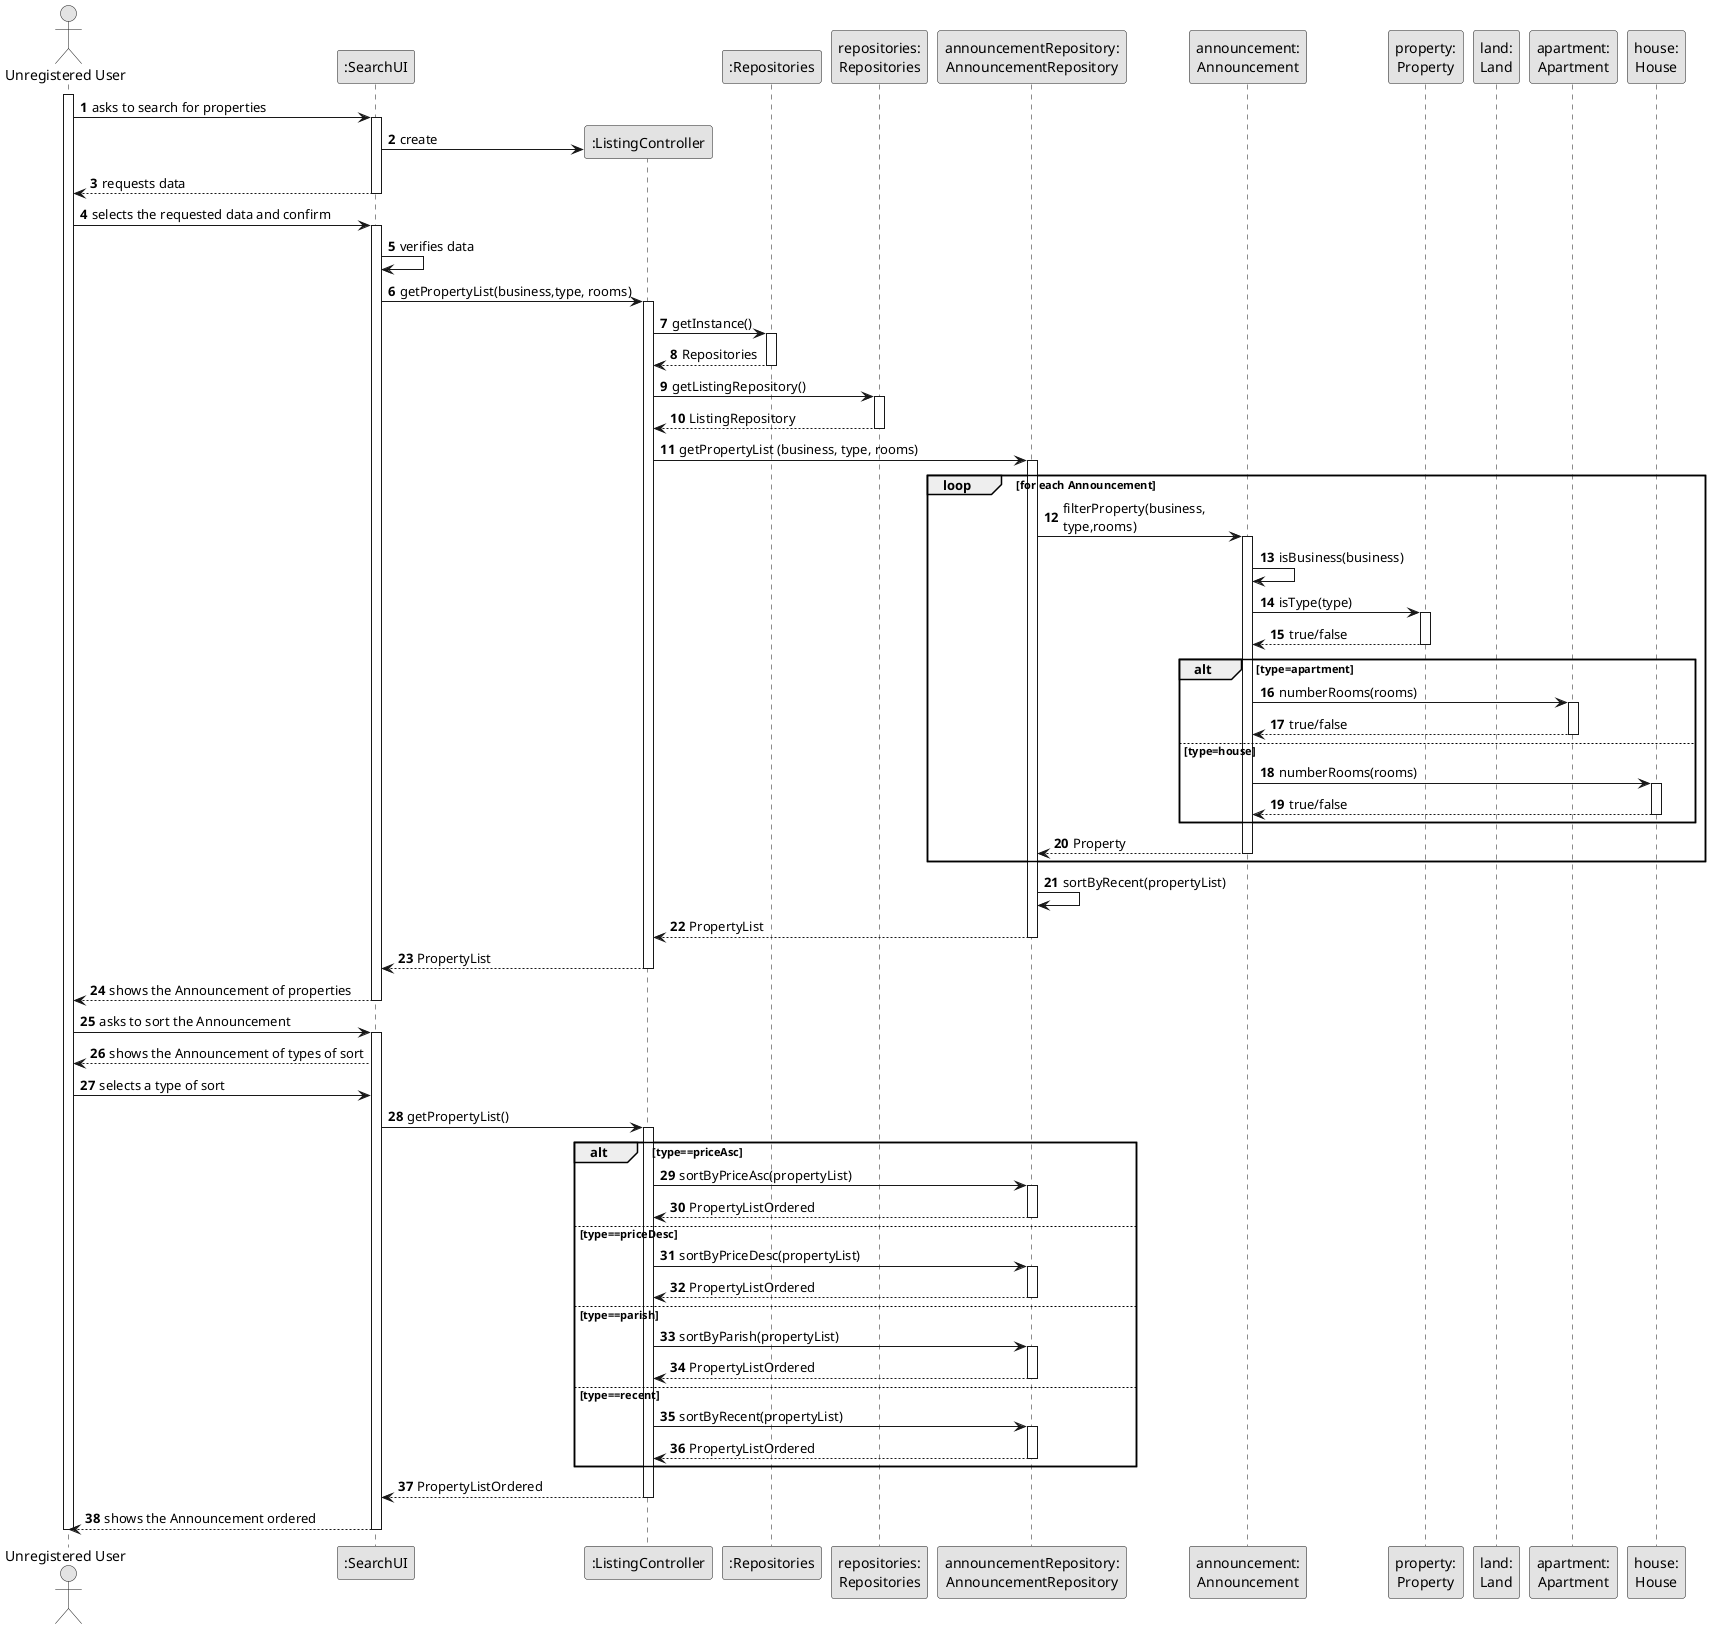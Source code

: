 @startuml
skinparam monochrome true
skinparam packageStyle rectangle
skinparam shadowing false

autonumber

'hide footbox
actor "Unregistered User" as UU
participant ":SearchUI" as UI
participant ":ListingController" as CTRL
participant ":Repositories" as REPO
participant "repositories:\nRepositories" as rep

participant "announcementRepository:\nAnnouncementRepository" as AnnouncementRepo
participant "announcement:\nAnnouncement" as Announcement
participant "property:\nProperty" as prop

participant "property:\nProperty" as prop

participant "land:\nLand" as land
participant "apartment:\nApartment" as apart
participant "house:\nHouse" as house




activate UU

        UU -> UI : asks to search for properties

        activate UI

              UI -> CTRL**:create
'            UI --> UU : requests data (reference, description,  informal \n description, technical description, duration, cost)
            'create CTRL

        UI --> UU : requests data
    deactivate UI

    UU -> UI : selects the requested data and confirm

    activate UI
        UI -> UI : verifies data
        UI -> CTRL : getPropertyList(business,type, rooms)
        activate CTRL

            CTRL -> REPO: getInstance()
                        activate REPO

            REPO --> CTRL : Repositories
            deactivate REPO

            CTRL -> rep: getListingRepository()
                        activate rep

            rep --> CTRL : ListingRepository
            deactivate rep

            CTRL -> AnnouncementRepo: getPropertyList (business, type, rooms)
            activate AnnouncementRepo

                loop for each Announcement
                     'ListRepo -> ListRepo: filterBy(business,type,rooms)
                     AnnouncementRepo -> Announcement: filterProperty(business,\ntype,rooms)

                     activate Announcement




                         Announcement -> Announcement : isBusiness(business)





                        Announcement -> prop : isType(type)


                        activate prop

                        prop --> Announcement : true/false

                        deactivate

                        alt type=apartment

                            Announcement -> apart : numberRooms(rooms)
                            activate apart

                            apart --> Announcement : true/false

                            deactivate apart
                            else type=house
                                Announcement -> house : numberRooms(rooms)
                                activate house

                                house --> Announcement : true/false

                                deactivate house
                        end

                     Announcement --> AnnouncementRepo : Property
                     deactivate Announcement
                end

                AnnouncementRepo -> AnnouncementRepo: sortByRecent(propertyList)



            AnnouncementRepo --> CTRL : PropertyList
            deactivate AnnouncementRepo


        CTRL --> UI : PropertyList
        deactivate CTRL

        UI --> UU : shows the Announcement of properties
        deactivate UI

        UU -> UI : asks to sort the Announcement

        activate UI

        UI-->UU: shows the Announcement of types of sort
        UU->UI:selects a type of sort
        
        UI -> CTRL: getPropertyList()
        
        alt type==priceAsc
            
            activate CTRL
            CTRL-> AnnouncementRepo:  sortByPriceAsc(propertyList)
                activate AnnouncementRepo

                    AnnouncementRepo --> CTRL: PropertyListOrdered
                    deactivate
                    
            else type==priceDesc
                
                CTRL-> AnnouncementRepo:  sortByPriceDesc(propertyList)
                    activate AnnouncementRepo

                        AnnouncementRepo --> CTRL: PropertyListOrdered
                        deactivate
                        
                
                else type==parish
                    
                    CTRL-> AnnouncementRepo:  sortByParish(propertyList)
                        activate AnnouncementRepo

                            AnnouncementRepo --> CTRL: PropertyListOrdered
                            deactivate

                   else type==recent

                   CTRL-> AnnouncementRepo:  sortByRecent(propertyList)
                       activate AnnouncementRepo

                           AnnouncementRepo --> CTRL: PropertyListOrdered
                           deactivate

        end
        CTRL-->UI:PropertyListOrdered
        deactivate CTRL
        UI --> UU:shows the Announcement ordered
        



        deactivate UI

deactivate UU

@enduml